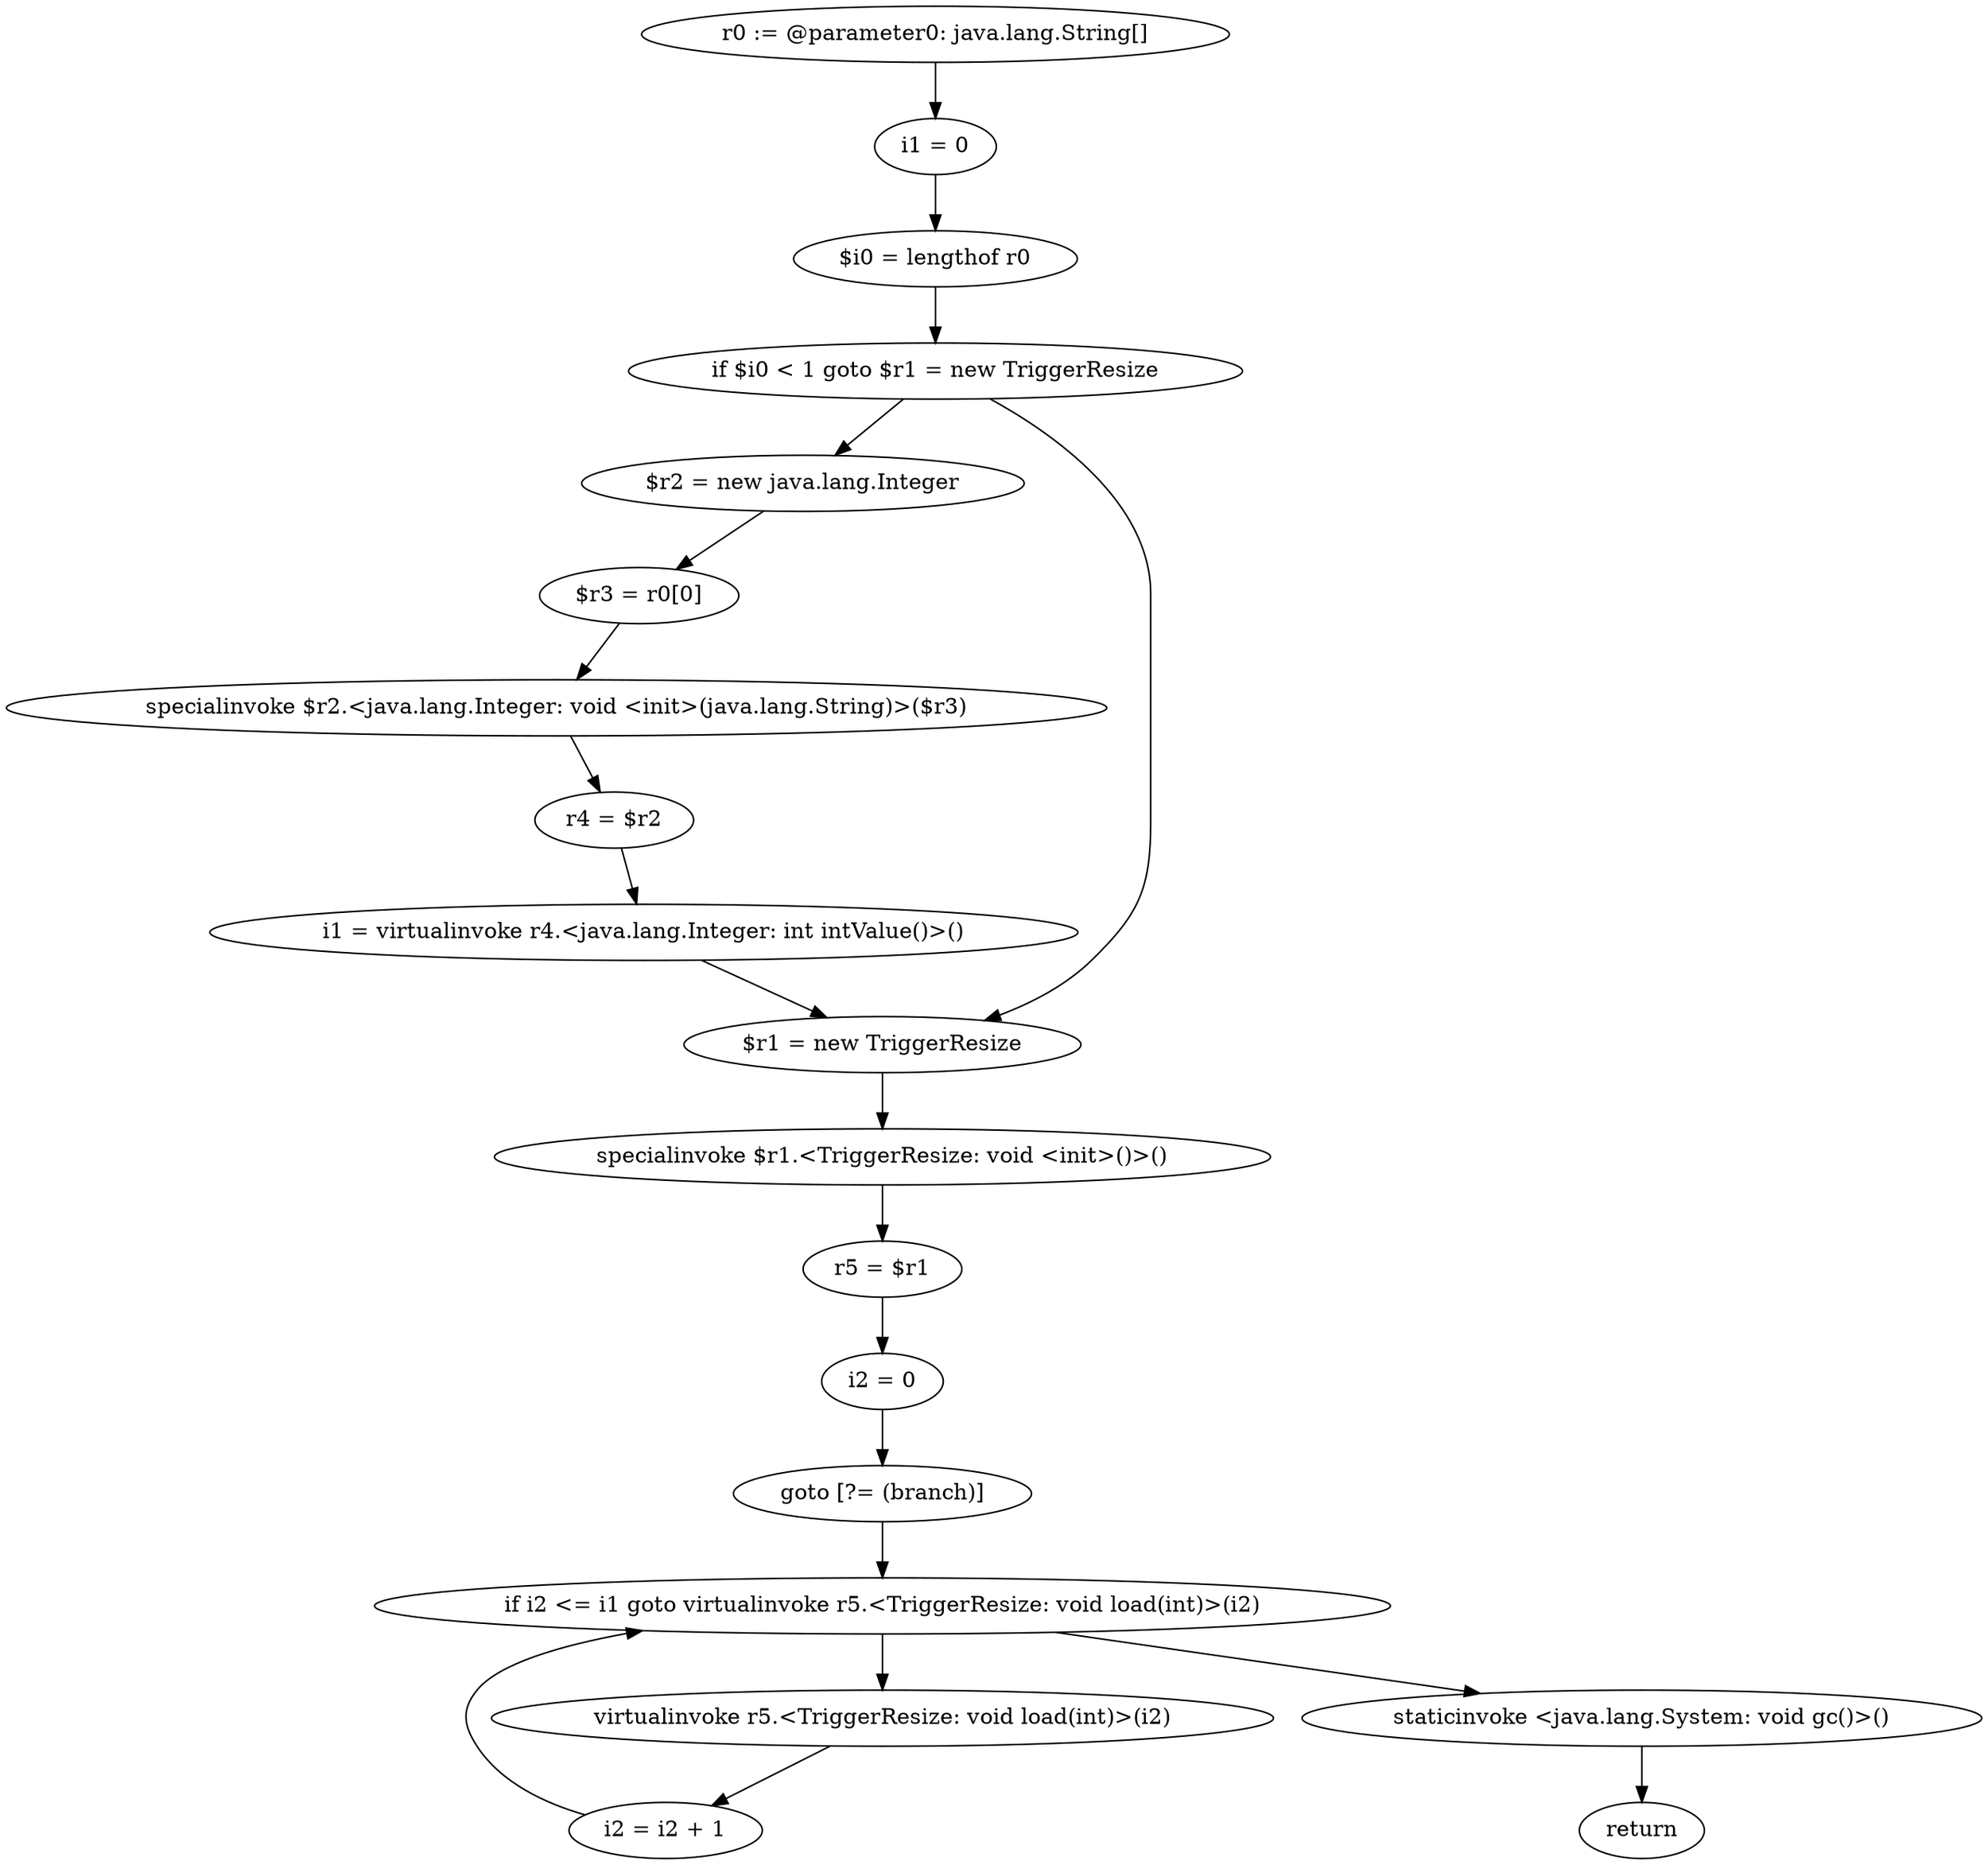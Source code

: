 digraph "unitGraph" {
    "r0 := @parameter0: java.lang.String[]"
    "i1 = 0"
    "$i0 = lengthof r0"
    "if $i0 < 1 goto $r1 = new TriggerResize"
    "$r2 = new java.lang.Integer"
    "$r3 = r0[0]"
    "specialinvoke $r2.<java.lang.Integer: void <init>(java.lang.String)>($r3)"
    "r4 = $r2"
    "i1 = virtualinvoke r4.<java.lang.Integer: int intValue()>()"
    "$r1 = new TriggerResize"
    "specialinvoke $r1.<TriggerResize: void <init>()>()"
    "r5 = $r1"
    "i2 = 0"
    "goto [?= (branch)]"
    "virtualinvoke r5.<TriggerResize: void load(int)>(i2)"
    "i2 = i2 + 1"
    "if i2 <= i1 goto virtualinvoke r5.<TriggerResize: void load(int)>(i2)"
    "staticinvoke <java.lang.System: void gc()>()"
    "return"
    "r0 := @parameter0: java.lang.String[]"->"i1 = 0";
    "i1 = 0"->"$i0 = lengthof r0";
    "$i0 = lengthof r0"->"if $i0 < 1 goto $r1 = new TriggerResize";
    "if $i0 < 1 goto $r1 = new TriggerResize"->"$r2 = new java.lang.Integer";
    "if $i0 < 1 goto $r1 = new TriggerResize"->"$r1 = new TriggerResize";
    "$r2 = new java.lang.Integer"->"$r3 = r0[0]";
    "$r3 = r0[0]"->"specialinvoke $r2.<java.lang.Integer: void <init>(java.lang.String)>($r3)";
    "specialinvoke $r2.<java.lang.Integer: void <init>(java.lang.String)>($r3)"->"r4 = $r2";
    "r4 = $r2"->"i1 = virtualinvoke r4.<java.lang.Integer: int intValue()>()";
    "i1 = virtualinvoke r4.<java.lang.Integer: int intValue()>()"->"$r1 = new TriggerResize";
    "$r1 = new TriggerResize"->"specialinvoke $r1.<TriggerResize: void <init>()>()";
    "specialinvoke $r1.<TriggerResize: void <init>()>()"->"r5 = $r1";
    "r5 = $r1"->"i2 = 0";
    "i2 = 0"->"goto [?= (branch)]";
    "goto [?= (branch)]"->"if i2 <= i1 goto virtualinvoke r5.<TriggerResize: void load(int)>(i2)";
    "virtualinvoke r5.<TriggerResize: void load(int)>(i2)"->"i2 = i2 + 1";
    "i2 = i2 + 1"->"if i2 <= i1 goto virtualinvoke r5.<TriggerResize: void load(int)>(i2)";
    "if i2 <= i1 goto virtualinvoke r5.<TriggerResize: void load(int)>(i2)"->"staticinvoke <java.lang.System: void gc()>()";
    "if i2 <= i1 goto virtualinvoke r5.<TriggerResize: void load(int)>(i2)"->"virtualinvoke r5.<TriggerResize: void load(int)>(i2)";
    "staticinvoke <java.lang.System: void gc()>()"->"return";
}
